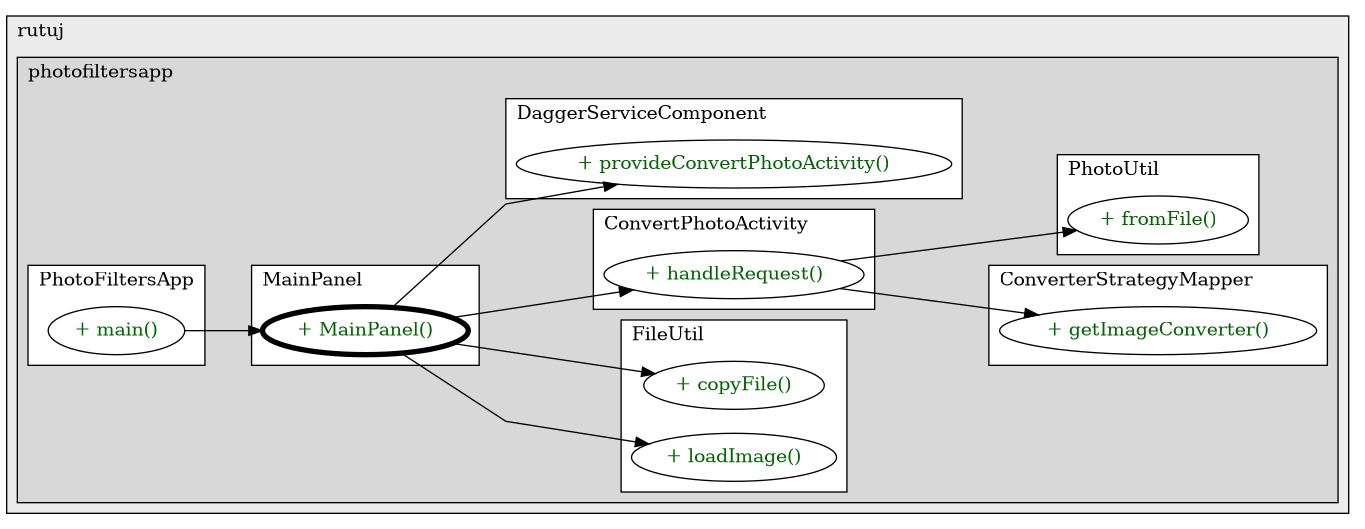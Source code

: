 @startuml

/' diagram meta data start
config=CallConfiguration;
{
  "rootMethod": "com.rutuj.photofiltersapp.view.MainPanel#MainPanel()",
  "projectClassification": {
    "searchMode": "OpenProject", // OpenProject, AllProjects
    "includedProjects": "",
    "pathEndKeywords": "*.impl",
    "isClientPath": "",
    "isClientName": "",
    "isTestPath": "",
    "isTestName": "",
    "isMappingPath": "",
    "isMappingName": "",
    "isDataAccessPath": "",
    "isDataAccessName": "",
    "isDataStructurePath": "",
    "isDataStructureName": "",
    "isInterfaceStructuresPath": "",
    "isInterfaceStructuresName": "",
    "isEntryPointPath": "",
    "isEntryPointName": "",
    "treatFinalFieldsAsMandatory": false
  },
  "graphRestriction": {
    "classPackageExcludeFilter": "",
    "classPackageIncludeFilter": "",
    "classNameExcludeFilter": "",
    "classNameIncludeFilter": "",
    "methodNameExcludeFilter": "",
    "methodNameIncludeFilter": "",
    "removeByInheritance": "", // inheritance/annotation based filtering is done in a second step
    "removeByAnnotation": "",
    "removeByClassPackage": "", // cleanup the graph after inheritance/annotation based filtering is done
    "removeByClassName": "",
    "cutMappings": false,
    "cutEnum": true,
    "cutTests": true,
    "cutClient": true,
    "cutDataAccess": true,
    "cutInterfaceStructures": true,
    "cutDataStructures": true,
    "cutGetterAndSetter": true,
    "cutConstructors": true
  },
  "graphTraversal": {
    "forwardDepth": 3,
    "backwardDepth": 3,
    "classPackageExcludeFilter": "",
    "classPackageIncludeFilter": "",
    "classNameExcludeFilter": "",
    "classNameIncludeFilter": "",
    "methodNameExcludeFilter": "",
    "methodNameIncludeFilter": "",
    "hideMappings": false,
    "hideDataStructures": false,
    "hidePrivateMethods": true,
    "hideInterfaceCalls": true, // indirection: implementation -> interface (is hidden) -> implementation
    "onlyShowApplicationEntryPoints": false, // root node is included
    "useMethodCallsForStructureDiagram": "ForwardOnly" // ForwardOnly, BothDirections, No
  },
  "details": {
    "aggregation": "GroupByClass", // ByClass, GroupByClass, None
    "showMethodParametersTypes": false,
    "showMethodParametersNames": false,
    "showMethodReturnType": false,
    "showPackageLevels": 2,
    "showCallOrder": false,
    "edgeMode": "MethodsOnly", // TypesOnly, MethodsOnly, TypesAndMethods, MethodsAndDirectTypeUsage
    "showDetailedClassStructure": false
  },
  "rootClass": "com.rutuj.photofiltersapp.view.MainPanel",
  "extensionCallbackMethod": "" // qualified.class.name#methodName - signature: public static String method(String)
}
diagram meta data end '/



digraph g {
    rankdir="LR"
    splines=polyline
    

'nodes 
subgraph cluster_108882150 { 
   	label=rutuj
	labeljust=l
	fillcolor="#ececec"
	style=filled
   
   subgraph cluster_1685228816 { 
   	label=photofiltersapp
	labeljust=l
	fillcolor="#d8d8d8"
	style=filled
   
   subgraph cluster_1255668801 { 
   	label=FileUtil
	labeljust=l
	fillcolor=white
	style=filled
   
   FileUtil1152408371XXXcopyFile1695262292[
	label="+ copyFile()"
	style=filled
	fillcolor=white
	tooltip="FileUtil

null"
	fontcolor=darkgreen
];

FileUtil1152408371XXXloadImage2189724[
	label="+ loadImage()"
	style=filled
	fillcolor=white
	tooltip="FileUtil

null"
	fontcolor=darkgreen
];
} 

subgraph cluster_1693232222 { 
   	label=ConvertPhotoActivity
	labeljust=l
	fillcolor=white
	style=filled
   
   ConvertPhotoActivity1526362XXXhandleRequest1398741355[
	label="+ handleRequest()"
	style=filled
	fillcolor=white
	tooltip="ConvertPhotoActivity

&#10;  Applies the requested conversions on the file located at the provided filePath. A new image will be generated&#10;  for each conversion.&#10; &#10;  If more than one conversion is requested, multiple threads will be used to execute each conversion.&#10;  @param filePath the location of the file to convert&#10;  @param conversionTypes a list of conversions to apply to the image&#10;  @return a list of file paths containing the converted images&#10; "
	fontcolor=darkgreen
];
} 

subgraph cluster_1756674555 { 
   	label=ConverterStrategyMapper
	labeljust=l
	fillcolor=white
	style=filled
   
   ConverterStrategyMapper507044939XXXgetImageConverter12346992[
	label="+ getImageConverter()"
	style=filled
	fillcolor=white
	tooltip="ConverterStrategyMapper

&#10;  Retrieves the strategy associated with the provided ConversionType.&#10;  @param conversionType the type of strategy requested&#10;  @return the associated strategy&#10; "
	fontcolor=darkgreen
];
} 

subgraph cluster_1911043414 { 
   	label=DaggerServiceComponent
	labeljust=l
	fillcolor=white
	style=filled
   
   DaggerServiceComponent608074794XXXprovideConvertPhotoActivity0[
	label="+ provideConvertPhotoActivity()"
	style=filled
	fillcolor=white
	tooltip="DaggerServiceComponent

null"
	fontcolor=darkgreen
];
} 

subgraph cluster_206533971 { 
   	label=PhotoUtil
	labeljust=l
	fillcolor=white
	style=filled
   
   PhotoUtil1152408371XXXfromFile1808118735[
	label="+ fromFile()"
	style=filled
	fillcolor=white
	tooltip="PhotoUtil

&#10;  Reads an image file into memory and returns it in a Photo representation.&#10;  @param filePath the location of the file to be opened&#10;  @return a Photo representation of an image file&#10;  @throws PhotoConversionClientException if the provided file cannot be opened&#10; "
	fontcolor=darkgreen
];
} 

subgraph cluster_227131738 { 
   	label=PhotoFiltersApp
	labeljust=l
	fillcolor=white
	style=filled
   
   PhotoFiltersApp1152389264XXXmain1859653459[
	label="+ main()"
	style=filled
	fillcolor=white
	tooltip="PhotoFiltersApp

null"
	fontcolor=darkgreen
];
} 

subgraph cluster_408000173 { 
   	label=MainPanel
	labeljust=l
	fillcolor=white
	style=filled
   
   MainPanel1152389264XXXMainPanel0[
	label="+ MainPanel()"
	style=filled
	fillcolor=white
	tooltip="MainPanel

null"
	penwidth=4
	fontcolor=darkgreen
];
} 
} 
} 

'edges    
ConvertPhotoActivity1526362XXXhandleRequest1398741355 -> ConverterStrategyMapper507044939XXXgetImageConverter12346992;
ConvertPhotoActivity1526362XXXhandleRequest1398741355 -> PhotoUtil1152408371XXXfromFile1808118735;
MainPanel1152389264XXXMainPanel0 -> ConvertPhotoActivity1526362XXXhandleRequest1398741355;
MainPanel1152389264XXXMainPanel0 -> DaggerServiceComponent608074794XXXprovideConvertPhotoActivity0;
MainPanel1152389264XXXMainPanel0 -> FileUtil1152408371XXXcopyFile1695262292;
MainPanel1152389264XXXMainPanel0 -> FileUtil1152408371XXXloadImage2189724;
PhotoFiltersApp1152389264XXXmain1859653459 -> MainPanel1152389264XXXMainPanel0;
    
}
@enduml